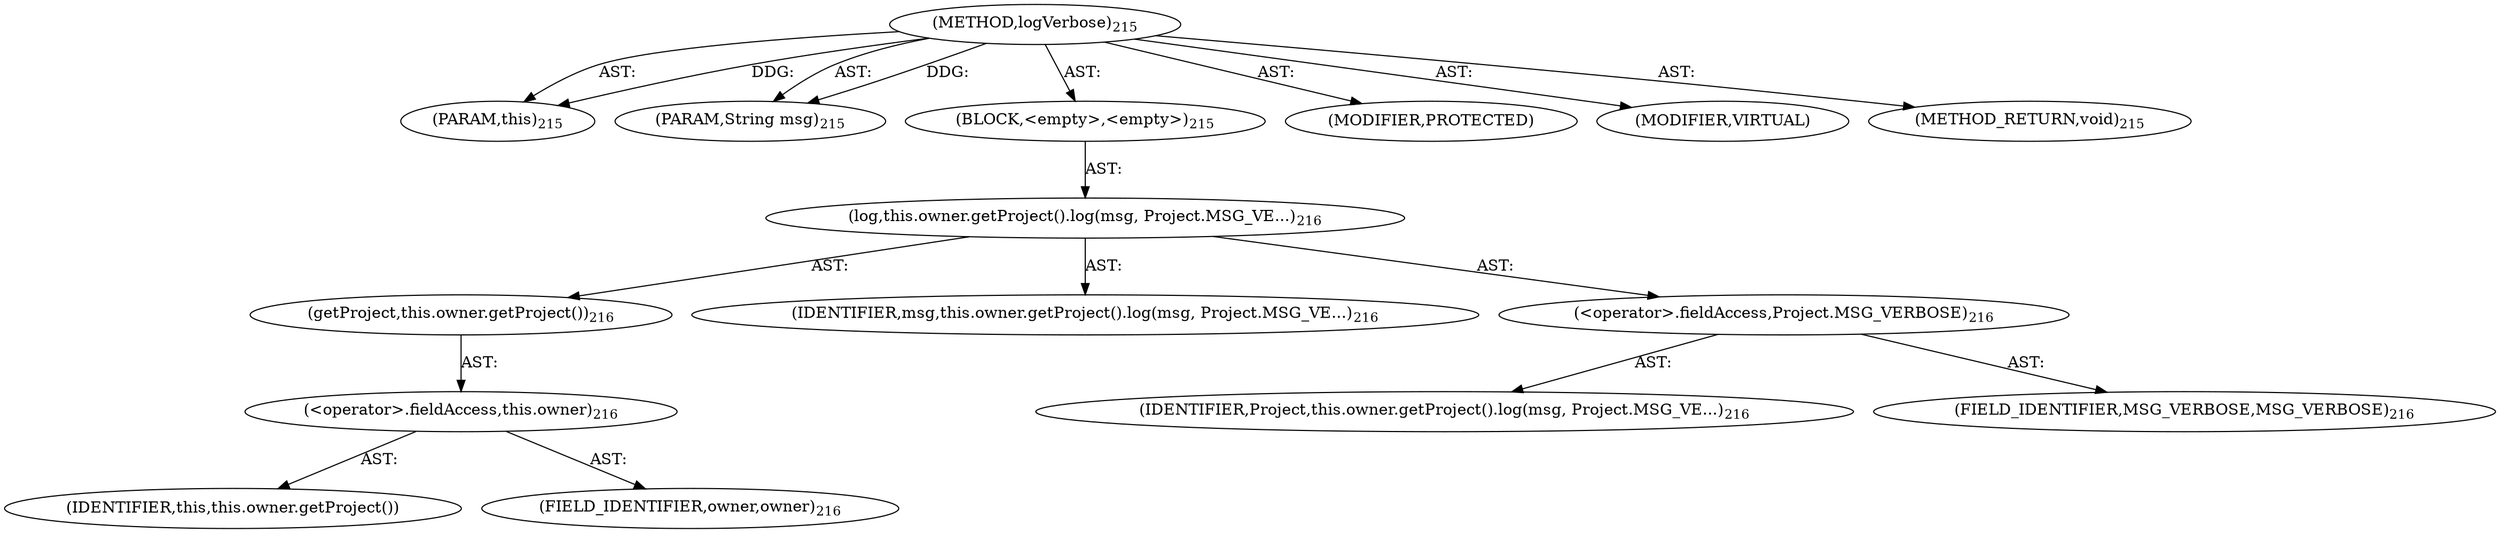 digraph "logVerbose" {  
"111669149701" [label = <(METHOD,logVerbose)<SUB>215</SUB>> ]
"115964117006" [label = <(PARAM,this)<SUB>215</SUB>> ]
"115964117007" [label = <(PARAM,String msg)<SUB>215</SUB>> ]
"25769803781" [label = <(BLOCK,&lt;empty&gt;,&lt;empty&gt;)<SUB>215</SUB>> ]
"30064771099" [label = <(log,this.owner.getProject().log(msg, Project.MSG_VE...)<SUB>216</SUB>> ]
"30064771100" [label = <(getProject,this.owner.getProject())<SUB>216</SUB>> ]
"30064771101" [label = <(&lt;operator&gt;.fieldAccess,this.owner)<SUB>216</SUB>> ]
"68719476761" [label = <(IDENTIFIER,this,this.owner.getProject())> ]
"55834574861" [label = <(FIELD_IDENTIFIER,owner,owner)<SUB>216</SUB>> ]
"68719476762" [label = <(IDENTIFIER,msg,this.owner.getProject().log(msg, Project.MSG_VE...)<SUB>216</SUB>> ]
"30064771102" [label = <(&lt;operator&gt;.fieldAccess,Project.MSG_VERBOSE)<SUB>216</SUB>> ]
"68719476763" [label = <(IDENTIFIER,Project,this.owner.getProject().log(msg, Project.MSG_VE...)<SUB>216</SUB>> ]
"55834574862" [label = <(FIELD_IDENTIFIER,MSG_VERBOSE,MSG_VERBOSE)<SUB>216</SUB>> ]
"133143986197" [label = <(MODIFIER,PROTECTED)> ]
"133143986198" [label = <(MODIFIER,VIRTUAL)> ]
"128849018885" [label = <(METHOD_RETURN,void)<SUB>215</SUB>> ]
  "111669149701" -> "115964117006"  [ label = "AST: "] 
  "111669149701" -> "115964117007"  [ label = "AST: "] 
  "111669149701" -> "25769803781"  [ label = "AST: "] 
  "111669149701" -> "133143986197"  [ label = "AST: "] 
  "111669149701" -> "133143986198"  [ label = "AST: "] 
  "111669149701" -> "128849018885"  [ label = "AST: "] 
  "25769803781" -> "30064771099"  [ label = "AST: "] 
  "30064771099" -> "30064771100"  [ label = "AST: "] 
  "30064771099" -> "68719476762"  [ label = "AST: "] 
  "30064771099" -> "30064771102"  [ label = "AST: "] 
  "30064771100" -> "30064771101"  [ label = "AST: "] 
  "30064771101" -> "68719476761"  [ label = "AST: "] 
  "30064771101" -> "55834574861"  [ label = "AST: "] 
  "30064771102" -> "68719476763"  [ label = "AST: "] 
  "30064771102" -> "55834574862"  [ label = "AST: "] 
  "111669149701" -> "115964117006"  [ label = "DDG: "] 
  "111669149701" -> "115964117007"  [ label = "DDG: "] 
}
